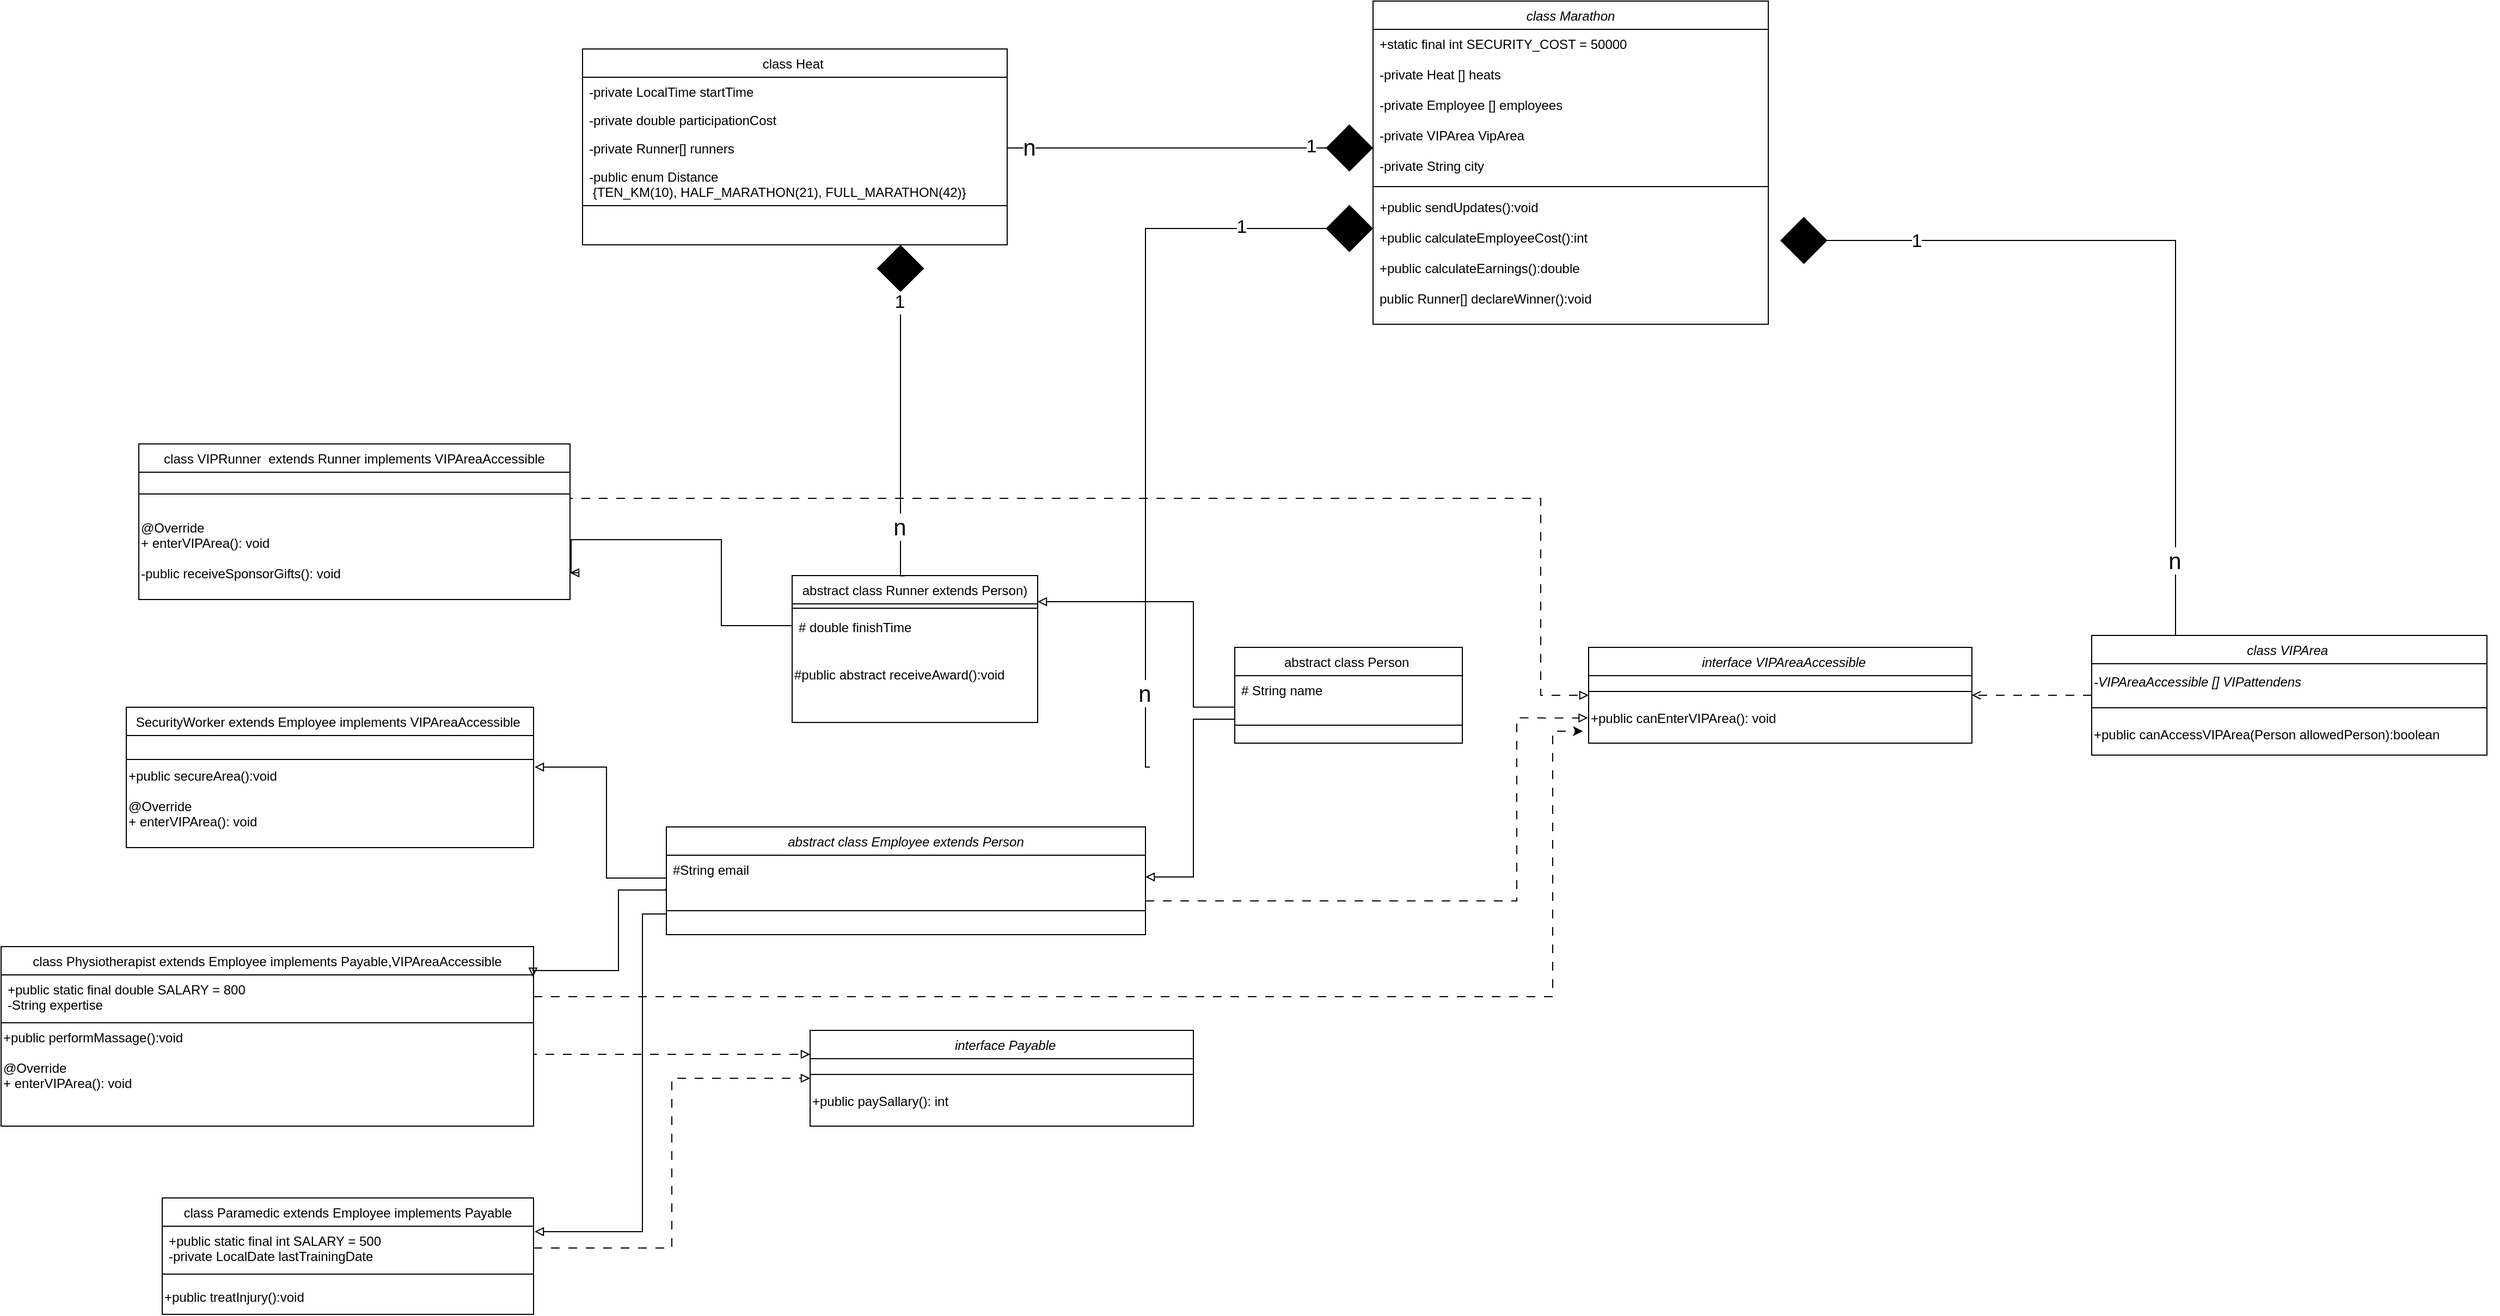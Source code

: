 <mxfile version="24.6.5" type="github">
  <diagram id="C5RBs43oDa-KdzZeNtuy" name="Page-1">
    <mxGraphModel dx="3789" dy="749" grid="1" gridSize="11" guides="1" tooltips="1" connect="1" arrows="1" fold="1" page="1" pageScale="1" pageWidth="980" pageHeight="1390" math="0" shadow="0">
      <root>
        <mxCell id="WIyWlLk6GJQsqaUBKTNV-0" />
        <mxCell id="WIyWlLk6GJQsqaUBKTNV-1" parent="WIyWlLk6GJQsqaUBKTNV-0" />
        <mxCell id="zkfFHV4jXpPFQw0GAbJ--0" value="class Marathon" style="swimlane;fontStyle=2;align=center;verticalAlign=top;childLayout=stackLayout;horizontal=1;startSize=26;horizontalStack=0;resizeParent=1;resizeLast=0;collapsible=1;marginBottom=0;rounded=0;shadow=0;strokeWidth=1;" parent="WIyWlLk6GJQsqaUBKTNV-1" vertex="1">
          <mxGeometry x="-374" y="143" width="363" height="297" as="geometry">
            <mxRectangle x="200" y="100" width="160" height="26" as="alternateBounds" />
          </mxGeometry>
        </mxCell>
        <mxCell id="zkfFHV4jXpPFQw0GAbJ--1" value="+static final int SECURITY_COST = 50000&#xa;&#xa;-private Heat [] heats&#xa;&#xa;-private Employee [] employees&#xa;&#xa;-private VIPArea VipArea&#xa;&#xa;-private String city&#xa; " style="text;align=left;verticalAlign=top;spacingLeft=4;spacingRight=4;overflow=hidden;rotatable=0;points=[[0,0.5],[1,0.5]];portConstraint=eastwest;" parent="zkfFHV4jXpPFQw0GAbJ--0" vertex="1">
          <mxGeometry y="26" width="363" height="139" as="geometry" />
        </mxCell>
        <mxCell id="OAV_MjzGXAkQhn38W6h--3" value="" style="line;html=1;strokeWidth=1;align=left;verticalAlign=middle;spacingTop=-1;spacingLeft=3;spacingRight=3;rotatable=0;labelPosition=right;points=[];portConstraint=eastwest;" vertex="1" parent="zkfFHV4jXpPFQw0GAbJ--0">
          <mxGeometry y="165" width="363" height="11" as="geometry" />
        </mxCell>
        <mxCell id="zkfFHV4jXpPFQw0GAbJ--3" value="+public sendUpdates():void&#xa;&#xa;+public calculateEmployeeCost():int&#xa;&#xa;+public calculateEarnings():double&#xa;&#xa;public Runner[] declareWinner():void&#xa;" style="text;align=left;verticalAlign=top;spacingLeft=4;spacingRight=4;overflow=hidden;rotatable=0;points=[[0,0.5],[1,0.5]];portConstraint=eastwest;rounded=0;shadow=0;html=0;" parent="zkfFHV4jXpPFQw0GAbJ--0" vertex="1">
          <mxGeometry y="176" width="363" height="121" as="geometry" />
        </mxCell>
        <mxCell id="zkfFHV4jXpPFQw0GAbJ--13" value="abstract class Runner extends Person)" style="swimlane;fontStyle=0;align=center;verticalAlign=top;childLayout=stackLayout;horizontal=1;startSize=26;horizontalStack=0;resizeParent=1;resizeLast=0;collapsible=1;marginBottom=0;rounded=0;shadow=0;strokeWidth=1;" parent="WIyWlLk6GJQsqaUBKTNV-1" vertex="1">
          <mxGeometry x="-907.5" y="671" width="225.5" height="135" as="geometry">
            <mxRectangle x="340" y="380" width="170" height="26" as="alternateBounds" />
          </mxGeometry>
        </mxCell>
        <mxCell id="zkfFHV4jXpPFQw0GAbJ--15" value="" style="line;html=1;strokeWidth=1;align=left;verticalAlign=middle;spacingTop=-1;spacingLeft=3;spacingRight=3;rotatable=0;labelPosition=right;points=[];portConstraint=eastwest;" parent="zkfFHV4jXpPFQw0GAbJ--13" vertex="1">
          <mxGeometry y="26" width="225.5" height="8" as="geometry" />
        </mxCell>
        <mxCell id="zkfFHV4jXpPFQw0GAbJ--14" value="# double finishTime" style="text;align=left;verticalAlign=top;spacingLeft=4;spacingRight=4;overflow=hidden;rotatable=0;points=[[0,0.5],[1,0.5]];portConstraint=eastwest;" parent="zkfFHV4jXpPFQw0GAbJ--13" vertex="1">
          <mxGeometry y="34" width="225.5" height="40" as="geometry" />
        </mxCell>
        <mxCell id="OAV_MjzGXAkQhn38W6h--10" value="#public abstract receiveAward():void " style="text;align=left;verticalAlign=middle;resizable=0;points=[];autosize=1;strokeColor=none;fillColor=none;" vertex="1" parent="zkfFHV4jXpPFQw0GAbJ--13">
          <mxGeometry y="74" width="225.5" height="33" as="geometry" />
        </mxCell>
        <mxCell id="zkfFHV4jXpPFQw0GAbJ--17" value="class Heat " style="swimlane;fontStyle=0;align=center;verticalAlign=top;childLayout=stackLayout;horizontal=1;startSize=26;horizontalStack=0;resizeParent=1;resizeLast=0;collapsible=1;marginBottom=0;rounded=0;shadow=0;strokeWidth=1;" parent="WIyWlLk6GJQsqaUBKTNV-1" vertex="1">
          <mxGeometry x="-1100" y="187" width="390" height="180" as="geometry">
            <mxRectangle x="550" y="140" width="160" height="26" as="alternateBounds" />
          </mxGeometry>
        </mxCell>
        <mxCell id="zkfFHV4jXpPFQw0GAbJ--18" value="-private LocalTime startTime" style="text;align=left;verticalAlign=top;spacingLeft=4;spacingRight=4;overflow=hidden;rotatable=0;points=[[0,0.5],[1,0.5]];portConstraint=eastwest;" parent="zkfFHV4jXpPFQw0GAbJ--17" vertex="1">
          <mxGeometry y="26" width="390" height="26" as="geometry" />
        </mxCell>
        <mxCell id="zkfFHV4jXpPFQw0GAbJ--19" value="-private double participationCost&#xa;" style="text;align=left;verticalAlign=top;spacingLeft=4;spacingRight=4;overflow=hidden;rotatable=0;points=[[0,0.5],[1,0.5]];portConstraint=eastwest;rounded=0;shadow=0;html=0;" parent="zkfFHV4jXpPFQw0GAbJ--17" vertex="1">
          <mxGeometry y="52" width="390" height="26" as="geometry" />
        </mxCell>
        <mxCell id="zkfFHV4jXpPFQw0GAbJ--20" value="-private Runner[] runners&#xa;" style="text;align=left;verticalAlign=top;spacingLeft=4;spacingRight=4;overflow=hidden;rotatable=0;points=[[0,0.5],[1,0.5]];portConstraint=eastwest;rounded=0;shadow=0;html=0;" parent="zkfFHV4jXpPFQw0GAbJ--17" vertex="1">
          <mxGeometry y="78" width="390" height="26" as="geometry" />
        </mxCell>
        <mxCell id="zkfFHV4jXpPFQw0GAbJ--21" value="-public enum Distance&#xa; {TEN_KM(10), HALF_MARATHON(21), FULL_MARATHON(42)}&#xa;&#xa;" style="text;align=left;verticalAlign=top;spacingLeft=4;spacingRight=4;overflow=hidden;rotatable=0;points=[[0,0.5],[1,0.5]];portConstraint=eastwest;rounded=0;shadow=0;html=0;" parent="zkfFHV4jXpPFQw0GAbJ--17" vertex="1">
          <mxGeometry y="104" width="390" height="36" as="geometry" />
        </mxCell>
        <mxCell id="OAV_MjzGXAkQhn38W6h--4" value="" style="line;html=1;strokeWidth=1;align=left;verticalAlign=middle;spacingTop=-1;spacingLeft=3;spacingRight=3;rotatable=0;labelPosition=right;points=[];portConstraint=eastwest;" vertex="1" parent="zkfFHV4jXpPFQw0GAbJ--17">
          <mxGeometry y="140" width="390" height="8" as="geometry" />
        </mxCell>
        <mxCell id="OAV_MjzGXAkQhn38W6h--5" value="&lt;span style=&quot;color: rgba(0, 0, 0, 0); font-family: monospace; font-size: 0px; text-align: start;&quot;&gt;%3CmxGraphModel%3E%3Croot%3E%3CmxCell%20id%3D%220%22%2F%3E%3CmxCell%20id%3D%221%22%20parent%3D%220%22%2F%3E%3CmxCell%20id%3D%222%22%20value%3D%22%22%20style%3D%22line%3Bhtml%3D1%3BstrokeWidth%3D1%3Balign%3Dleft%3BverticalAlign%3Dmiddle%3BspacingTop%3D-1%3BspacingLeft%3D3%3BspacingRight%3D3%3Brotatable%3D0%3BlabelPosition%3Dright%3Bpoints%3D%5B%5D%3BportConstraint%3Deastwest%3B%22%20vertex%3D%221%22%20parent%3D%221%22%3E%3CmxGeometry%20x%3D%22200%22%20y%3D%22186%22%20width%3D%22220%22%20height%3D%228%22%20as%3D%22geometry%22%2F%3E%3C%2FmxCell%3E%3C%2Froot%3E%3C%2FmxGraphModel%3E&lt;/span&gt;" style="text;html=1;align=center;verticalAlign=middle;resizable=0;points=[];autosize=1;strokeColor=none;fillColor=none;" vertex="1" parent="WIyWlLk6GJQsqaUBKTNV-1">
          <mxGeometry x="640" y="228" width="20" height="30" as="geometry" />
        </mxCell>
        <mxCell id="OAV_MjzGXAkQhn38W6h--11" value="class VIPRunner  extends Runner implements VIPAreaAccessible&#xa;" style="swimlane;fontStyle=0;align=center;verticalAlign=top;childLayout=stackLayout;horizontal=1;startSize=26;horizontalStack=0;resizeParent=1;resizeLast=0;collapsible=1;marginBottom=0;rounded=0;shadow=0;strokeWidth=1;" vertex="1" parent="WIyWlLk6GJQsqaUBKTNV-1">
          <mxGeometry x="-1507.5" y="550" width="396" height="143" as="geometry">
            <mxRectangle x="130" y="380" width="160" height="26" as="alternateBounds" />
          </mxGeometry>
        </mxCell>
        <mxCell id="OAV_MjzGXAkQhn38W6h--13" value="" style="line;html=1;strokeWidth=1;align=left;verticalAlign=middle;spacingTop=-1;spacingLeft=3;spacingRight=3;rotatable=0;labelPosition=right;points=[];portConstraint=eastwest;" vertex="1" parent="OAV_MjzGXAkQhn38W6h--11">
          <mxGeometry y="26" width="396" height="40" as="geometry" />
        </mxCell>
        <mxCell id="OAV_MjzGXAkQhn38W6h--14" value="@Override&#xa;+ enterVIPArea(): void&#xa;&#xa;-public receiveSponsorGifts(): void&#xa;" style="text;align=left;verticalAlign=middle;resizable=0;points=[];autosize=1;strokeColor=none;fillColor=none;" vertex="1" parent="OAV_MjzGXAkQhn38W6h--11">
          <mxGeometry y="66" width="396" height="77" as="geometry" />
        </mxCell>
        <mxCell id="OAV_MjzGXAkQhn38W6h--38" value="abstract class Employee extends Person" style="swimlane;fontStyle=2;align=center;verticalAlign=top;childLayout=stackLayout;horizontal=1;startSize=26;horizontalStack=0;resizeParent=1;resizeLast=0;collapsible=1;marginBottom=0;rounded=0;shadow=0;strokeWidth=1;" vertex="1" parent="WIyWlLk6GJQsqaUBKTNV-1">
          <mxGeometry x="-1023" y="902" width="440" height="99" as="geometry">
            <mxRectangle x="200" y="100" width="160" height="26" as="alternateBounds" />
          </mxGeometry>
        </mxCell>
        <mxCell id="OAV_MjzGXAkQhn38W6h--39" value="#String email" style="text;align=left;verticalAlign=top;spacingLeft=4;spacingRight=4;overflow=hidden;rotatable=0;points=[[0,0.5],[1,0.5]];portConstraint=eastwest;" vertex="1" parent="OAV_MjzGXAkQhn38W6h--38">
          <mxGeometry y="26" width="440" height="40" as="geometry" />
        </mxCell>
        <mxCell id="OAV_MjzGXAkQhn38W6h--40" value="" style="line;html=1;strokeWidth=1;align=left;verticalAlign=middle;spacingTop=-1;spacingLeft=3;spacingRight=3;rotatable=0;labelPosition=right;points=[];portConstraint=eastwest;" vertex="1" parent="OAV_MjzGXAkQhn38W6h--38">
          <mxGeometry y="66" width="440" height="22" as="geometry" />
        </mxCell>
        <mxCell id="OAV_MjzGXAkQhn38W6h--42" value=" class Paramedic extends Employee implements Payable " style="swimlane;fontStyle=0;align=center;verticalAlign=top;childLayout=stackLayout;horizontal=1;startSize=26;horizontalStack=0;resizeParent=1;resizeLast=0;collapsible=1;marginBottom=0;rounded=0;shadow=0;strokeWidth=1;" vertex="1" parent="WIyWlLk6GJQsqaUBKTNV-1">
          <mxGeometry x="-1486" y="1243" width="341" height="107" as="geometry">
            <mxRectangle x="340" y="380" width="170" height="26" as="alternateBounds" />
          </mxGeometry>
        </mxCell>
        <mxCell id="OAV_MjzGXAkQhn38W6h--43" value="+public static final int SALARY = 500&#xa;-private LocalDate lastTrainingDate&#xa;" style="text;align=left;verticalAlign=top;spacingLeft=4;spacingRight=4;overflow=hidden;rotatable=0;points=[[0,0.5],[1,0.5]];portConstraint=eastwest;" vertex="1" parent="OAV_MjzGXAkQhn38W6h--42">
          <mxGeometry y="26" width="341" height="40" as="geometry" />
        </mxCell>
        <mxCell id="OAV_MjzGXAkQhn38W6h--44" value="" style="line;html=1;strokeWidth=1;align=left;verticalAlign=middle;spacingTop=-1;spacingLeft=3;spacingRight=3;rotatable=0;labelPosition=right;points=[];portConstraint=eastwest;" vertex="1" parent="OAV_MjzGXAkQhn38W6h--42">
          <mxGeometry y="66" width="341" height="8" as="geometry" />
        </mxCell>
        <mxCell id="OAV_MjzGXAkQhn38W6h--45" value="+public treatInjury():void" style="text;align=left;verticalAlign=middle;resizable=0;points=[];autosize=1;strokeColor=none;fillColor=none;" vertex="1" parent="OAV_MjzGXAkQhn38W6h--42">
          <mxGeometry y="74" width="341" height="33" as="geometry" />
        </mxCell>
        <mxCell id="OAV_MjzGXAkQhn38W6h--46" value="class Physiotherapist extends Employee implements Payable,VIPAreaAccessible" style="swimlane;fontStyle=0;align=center;verticalAlign=top;childLayout=stackLayout;horizontal=1;startSize=26;horizontalStack=0;resizeParent=1;resizeLast=0;collapsible=1;marginBottom=0;rounded=0;shadow=0;strokeWidth=1;" vertex="1" parent="WIyWlLk6GJQsqaUBKTNV-1">
          <mxGeometry x="-1634" y="1012" width="489" height="165" as="geometry">
            <mxRectangle x="340" y="380" width="170" height="26" as="alternateBounds" />
          </mxGeometry>
        </mxCell>
        <mxCell id="OAV_MjzGXAkQhn38W6h--95" style="edgeStyle=orthogonalEdgeStyle;rounded=0;orthogonalLoop=1;jettySize=auto;html=1;exitX=1;exitY=0.5;exitDx=0;exitDy=0;dashed=1;dashPattern=8 8;" edge="1" parent="OAV_MjzGXAkQhn38W6h--46" source="OAV_MjzGXAkQhn38W6h--47">
          <mxGeometry relative="1" as="geometry">
            <mxPoint x="1452.714" y="-198" as="targetPoint" />
            <Array as="points">
              <mxPoint x="1425" y="46" />
              <mxPoint x="1425" y="-198" />
            </Array>
          </mxGeometry>
        </mxCell>
        <mxCell id="OAV_MjzGXAkQhn38W6h--47" value="+public static final double SALARY = 800&#xa;-String expertise" style="text;align=left;verticalAlign=top;spacingLeft=4;spacingRight=4;overflow=hidden;rotatable=0;points=[[0,0.5],[1,0.5]];portConstraint=eastwest;" vertex="1" parent="OAV_MjzGXAkQhn38W6h--46">
          <mxGeometry y="26" width="489" height="40" as="geometry" />
        </mxCell>
        <mxCell id="OAV_MjzGXAkQhn38W6h--48" value="" style="line;html=1;strokeWidth=1;align=left;verticalAlign=middle;spacingTop=-1;spacingLeft=3;spacingRight=3;rotatable=0;labelPosition=right;points=[];portConstraint=eastwest;" vertex="1" parent="OAV_MjzGXAkQhn38W6h--46">
          <mxGeometry y="66" width="489" height="8" as="geometry" />
        </mxCell>
        <mxCell id="OAV_MjzGXAkQhn38W6h--49" value="+public performMassage():void&#xa;&#xa;@Override&#xa;+ enterVIPArea(): void&#xa;&#xa;" style="text;align=left;verticalAlign=middle;resizable=0;points=[];autosize=1;strokeColor=none;fillColor=none;" vertex="1" parent="OAV_MjzGXAkQhn38W6h--46">
          <mxGeometry y="74" width="489" height="88" as="geometry" />
        </mxCell>
        <mxCell id="OAV_MjzGXAkQhn38W6h--50" value="SecurityWorker extends Employee implements VIPAreaAccessible " style="swimlane;fontStyle=0;align=center;verticalAlign=top;childLayout=stackLayout;horizontal=1;startSize=26;horizontalStack=0;resizeParent=1;resizeLast=0;collapsible=1;marginBottom=0;rounded=0;shadow=0;strokeWidth=1;" vertex="1" parent="WIyWlLk6GJQsqaUBKTNV-1">
          <mxGeometry x="-1519" y="792" width="374" height="129" as="geometry">
            <mxRectangle x="340" y="380" width="170" height="26" as="alternateBounds" />
          </mxGeometry>
        </mxCell>
        <mxCell id="OAV_MjzGXAkQhn38W6h--51" value="&#xa;" style="text;align=left;verticalAlign=top;spacingLeft=4;spacingRight=4;overflow=hidden;rotatable=0;points=[[0,0.5],[1,0.5]];portConstraint=eastwest;" vertex="1" parent="OAV_MjzGXAkQhn38W6h--50">
          <mxGeometry y="26" width="374" height="18" as="geometry" />
        </mxCell>
        <mxCell id="OAV_MjzGXAkQhn38W6h--52" value="" style="line;html=1;strokeWidth=1;align=left;verticalAlign=middle;spacingTop=-1;spacingLeft=3;spacingRight=3;rotatable=0;labelPosition=right;points=[];portConstraint=eastwest;" vertex="1" parent="OAV_MjzGXAkQhn38W6h--50">
          <mxGeometry y="44" width="374" height="8" as="geometry" />
        </mxCell>
        <mxCell id="OAV_MjzGXAkQhn38W6h--53" value="+public secureArea():void&#xa;&#xa;@Override&#xa;+ enterVIPArea(): void&#xa;" style="text;align=left;verticalAlign=middle;resizable=0;points=[];autosize=1;strokeColor=none;fillColor=none;" vertex="1" parent="OAV_MjzGXAkQhn38W6h--50">
          <mxGeometry y="52" width="374" height="77" as="geometry" />
        </mxCell>
        <mxCell id="OAV_MjzGXAkQhn38W6h--81" style="edgeStyle=orthogonalEdgeStyle;rounded=0;orthogonalLoop=1;jettySize=auto;html=1;exitX=0;exitY=0.5;exitDx=0;exitDy=0;entryX=1;entryY=0.5;entryDx=0;entryDy=0;dashed=1;dashPattern=8 8;endArrow=open;endFill=0;" edge="1" parent="WIyWlLk6GJQsqaUBKTNV-1" source="OAV_MjzGXAkQhn38W6h--54" target="OAV_MjzGXAkQhn38W6h--61">
          <mxGeometry relative="1" as="geometry" />
        </mxCell>
        <mxCell id="OAV_MjzGXAkQhn38W6h--54" value="class VIPArea " style="swimlane;fontStyle=2;align=center;verticalAlign=top;childLayout=stackLayout;horizontal=1;startSize=26;horizontalStack=0;resizeParent=1;resizeLast=0;collapsible=1;marginBottom=0;rounded=0;shadow=0;strokeWidth=1;" vertex="1" parent="WIyWlLk6GJQsqaUBKTNV-1">
          <mxGeometry x="286" y="726" width="363" height="110" as="geometry">
            <mxRectangle x="200" y="100" width="160" height="26" as="alternateBounds" />
          </mxGeometry>
        </mxCell>
        <mxCell id="OAV_MjzGXAkQhn38W6h--86" value="&lt;span style=&quot;font-style: italic;&quot;&gt;-VIPAreaAccessible [] VIPattendens&amp;nbsp;&lt;/span&gt;" style="text;html=1;align=left;verticalAlign=middle;resizable=0;points=[];autosize=1;strokeColor=none;fillColor=none;" vertex="1" parent="OAV_MjzGXAkQhn38W6h--54">
          <mxGeometry y="26" width="363" height="33" as="geometry" />
        </mxCell>
        <mxCell id="OAV_MjzGXAkQhn38W6h--56" value="" style="line;html=1;strokeWidth=1;align=left;verticalAlign=middle;spacingTop=-1;spacingLeft=3;spacingRight=3;rotatable=0;labelPosition=right;points=[];portConstraint=eastwest;" vertex="1" parent="OAV_MjzGXAkQhn38W6h--54">
          <mxGeometry y="59" width="363" height="15" as="geometry" />
        </mxCell>
        <mxCell id="OAV_MjzGXAkQhn38W6h--57" value="+public canAccessVIPArea(Person allowedPerson):boolean " style="text;align=left;verticalAlign=middle;resizable=0;points=[];autosize=1;strokeColor=none;fillColor=none;" vertex="1" parent="OAV_MjzGXAkQhn38W6h--54">
          <mxGeometry y="74" width="363" height="33" as="geometry" />
        </mxCell>
        <mxCell id="OAV_MjzGXAkQhn38W6h--80" style="edgeStyle=orthogonalEdgeStyle;rounded=0;orthogonalLoop=1;jettySize=auto;html=1;dashed=1;dashPattern=8 8;endArrow=block;endFill=0;exitX=1;exitY=0.5;exitDx=0;exitDy=0;" edge="1" parent="WIyWlLk6GJQsqaUBKTNV-1" source="OAV_MjzGXAkQhn38W6h--11" target="OAV_MjzGXAkQhn38W6h--61">
          <mxGeometry relative="1" as="geometry">
            <Array as="points">
              <mxPoint x="-220" y="600" />
              <mxPoint x="-220" y="781" />
            </Array>
          </mxGeometry>
        </mxCell>
        <mxCell id="OAV_MjzGXAkQhn38W6h--61" value="  interface VIPAreaAccessible" style="swimlane;fontStyle=2;align=center;verticalAlign=top;childLayout=stackLayout;horizontal=1;startSize=26;horizontalStack=0;resizeParent=1;resizeLast=0;collapsible=1;marginBottom=0;rounded=0;shadow=0;strokeWidth=1;" vertex="1" parent="WIyWlLk6GJQsqaUBKTNV-1">
          <mxGeometry x="-176" y="737" width="352" height="88" as="geometry">
            <mxRectangle x="200" y="100" width="160" height="26" as="alternateBounds" />
          </mxGeometry>
        </mxCell>
        <mxCell id="OAV_MjzGXAkQhn38W6h--62" value="" style="line;html=1;strokeWidth=1;align=left;verticalAlign=middle;spacingTop=-1;spacingLeft=3;spacingRight=3;rotatable=0;labelPosition=right;points=[];portConstraint=eastwest;" vertex="1" parent="OAV_MjzGXAkQhn38W6h--61">
          <mxGeometry y="26" width="352" height="29" as="geometry" />
        </mxCell>
        <mxCell id="OAV_MjzGXAkQhn38W6h--63" value="+public canEnterVIPArea(): void&#xa;" style="text;align=left;verticalAlign=middle;resizable=0;points=[];autosize=1;strokeColor=none;fillColor=none;" vertex="1" parent="OAV_MjzGXAkQhn38W6h--61">
          <mxGeometry y="55" width="352" height="33" as="geometry" />
        </mxCell>
        <mxCell id="OAV_MjzGXAkQhn38W6h--64" value="abstract class Person " style="swimlane;fontStyle=0;align=center;verticalAlign=top;childLayout=stackLayout;horizontal=1;startSize=26;horizontalStack=0;resizeParent=1;resizeLast=0;collapsible=1;marginBottom=0;rounded=0;shadow=0;strokeWidth=1;" vertex="1" parent="WIyWlLk6GJQsqaUBKTNV-1">
          <mxGeometry x="-501" y="737" width="209" height="88" as="geometry">
            <mxRectangle x="340" y="380" width="170" height="26" as="alternateBounds" />
          </mxGeometry>
        </mxCell>
        <mxCell id="OAV_MjzGXAkQhn38W6h--65" value="# String name" style="text;align=left;verticalAlign=top;spacingLeft=4;spacingRight=4;overflow=hidden;rotatable=0;points=[[0,0.5],[1,0.5]];portConstraint=eastwest;" vertex="1" parent="OAV_MjzGXAkQhn38W6h--64">
          <mxGeometry y="26" width="209" height="40" as="geometry" />
        </mxCell>
        <mxCell id="OAV_MjzGXAkQhn38W6h--66" value="" style="line;html=1;strokeWidth=1;align=left;verticalAlign=middle;spacingTop=-1;spacingLeft=3;spacingRight=3;rotatable=0;labelPosition=right;points=[];portConstraint=eastwest;" vertex="1" parent="OAV_MjzGXAkQhn38W6h--64">
          <mxGeometry y="66" width="209" height="11" as="geometry" />
        </mxCell>
        <mxCell id="OAV_MjzGXAkQhn38W6h--70" style="edgeStyle=orthogonalEdgeStyle;rounded=0;orthogonalLoop=1;jettySize=auto;html=1;exitX=0;exitY=0.5;exitDx=0;exitDy=0;endArrow=block;endFill=0;" edge="1" parent="WIyWlLk6GJQsqaUBKTNV-1" source="OAV_MjzGXAkQhn38W6h--39">
          <mxGeometry relative="1" as="geometry">
            <mxPoint x="-1144" y="847" as="targetPoint" />
            <mxPoint x="-1013" y="949" as="sourcePoint" />
            <Array as="points">
              <mxPoint x="-1023" y="949" />
              <mxPoint x="-1078" y="949" />
              <mxPoint x="-1078" y="847" />
            </Array>
          </mxGeometry>
        </mxCell>
        <mxCell id="OAV_MjzGXAkQhn38W6h--72" style="edgeStyle=orthogonalEdgeStyle;rounded=0;orthogonalLoop=1;jettySize=auto;html=1;exitX=0;exitY=0.5;exitDx=0;exitDy=0;endArrow=block;endFill=0;entryX=0.999;entryY=0.169;entryDx=0;entryDy=0;entryPerimeter=0;" edge="1" parent="WIyWlLk6GJQsqaUBKTNV-1" target="OAV_MjzGXAkQhn38W6h--46">
          <mxGeometry relative="1" as="geometry">
            <mxPoint x="-1133" y="1034" as="targetPoint" />
            <mxPoint x="-1024" y="959" as="sourcePoint" />
            <Array as="points">
              <mxPoint x="-1024" y="960" />
              <mxPoint x="-1067" y="960" />
              <mxPoint x="-1067" y="1034" />
            </Array>
          </mxGeometry>
        </mxCell>
        <mxCell id="OAV_MjzGXAkQhn38W6h--74" style="edgeStyle=orthogonalEdgeStyle;rounded=0;orthogonalLoop=1;jettySize=auto;html=1;exitX=0;exitY=0.75;exitDx=0;exitDy=0;endArrow=block;endFill=0;entryX=0.999;entryY=0.169;entryDx=0;entryDy=0;entryPerimeter=0;" edge="1" parent="WIyWlLk6GJQsqaUBKTNV-1" source="OAV_MjzGXAkQhn38W6h--38">
          <mxGeometry relative="1" as="geometry">
            <mxPoint x="-1144" y="1274" as="targetPoint" />
            <mxPoint x="-1029" y="1199" as="sourcePoint" />
            <Array as="points">
              <mxPoint x="-1045" y="982" />
              <mxPoint x="-1045" y="1274" />
            </Array>
          </mxGeometry>
        </mxCell>
        <mxCell id="OAV_MjzGXAkQhn38W6h--75" style="edgeStyle=orthogonalEdgeStyle;rounded=0;orthogonalLoop=1;jettySize=auto;html=1;exitX=0;exitY=0.5;exitDx=0;exitDy=0;endArrow=block;endFill=0;" edge="1" parent="WIyWlLk6GJQsqaUBKTNV-1">
          <mxGeometry relative="1" as="geometry">
            <mxPoint x="-682" y="695" as="targetPoint" />
            <mxPoint x="-501" y="791.92" as="sourcePoint" />
            <Array as="points">
              <mxPoint x="-539" y="792" />
              <mxPoint x="-539" y="695" />
            </Array>
          </mxGeometry>
        </mxCell>
        <mxCell id="OAV_MjzGXAkQhn38W6h--76" style="edgeStyle=orthogonalEdgeStyle;rounded=0;orthogonalLoop=1;jettySize=auto;html=1;endArrow=block;endFill=0;entryX=1;entryY=0.5;entryDx=0;entryDy=0;" edge="1" parent="WIyWlLk6GJQsqaUBKTNV-1" target="OAV_MjzGXAkQhn38W6h--39">
          <mxGeometry relative="1" as="geometry">
            <mxPoint x="-561" y="946" as="targetPoint" />
            <mxPoint x="-501" y="803" as="sourcePoint" />
            <Array as="points">
              <mxPoint x="-539" y="803" />
              <mxPoint x="-539" y="948" />
            </Array>
          </mxGeometry>
        </mxCell>
        <mxCell id="OAV_MjzGXAkQhn38W6h--78" style="edgeStyle=orthogonalEdgeStyle;rounded=0;orthogonalLoop=1;jettySize=auto;html=1;endArrow=block;endFill=0;entryX=-0.002;entryY=0.298;entryDx=0;entryDy=0;exitX=-0.002;exitY=0.298;exitDx=0;exitDy=0;exitPerimeter=0;dashed=1;dashPattern=8 8;entryPerimeter=0;" edge="1" parent="WIyWlLk6GJQsqaUBKTNV-1" target="OAV_MjzGXAkQhn38W6h--63">
          <mxGeometry relative="1" as="geometry">
            <mxPoint x="-501" y="825" as="targetPoint" />
            <mxPoint x="-583" y="970" as="sourcePoint" />
            <Array as="points">
              <mxPoint x="-242" y="970" />
              <mxPoint x="-242" y="802" />
            </Array>
          </mxGeometry>
        </mxCell>
        <mxCell id="OAV_MjzGXAkQhn38W6h--69" style="edgeStyle=orthogonalEdgeStyle;rounded=0;orthogonalLoop=1;jettySize=auto;html=1;exitX=0;exitY=0.5;exitDx=0;exitDy=0;endArrow=block;endFill=0;entryX=1;entryY=0.682;entryDx=0;entryDy=0;entryPerimeter=0;" edge="1" parent="WIyWlLk6GJQsqaUBKTNV-1" source="zkfFHV4jXpPFQw0GAbJ--14" target="OAV_MjzGXAkQhn38W6h--14">
          <mxGeometry relative="1" as="geometry">
            <mxPoint x="-1111" y="627" as="targetPoint" />
            <Array as="points">
              <mxPoint x="-972.5" y="717" />
              <mxPoint x="-972.5" y="638" />
              <mxPoint x="-1110.5" y="638" />
            </Array>
          </mxGeometry>
        </mxCell>
        <mxCell id="OAV_MjzGXAkQhn38W6h--89" value="  interface Payable" style="swimlane;fontStyle=2;align=center;verticalAlign=top;childLayout=stackLayout;horizontal=1;startSize=26;horizontalStack=0;resizeParent=1;resizeLast=0;collapsible=1;marginBottom=0;rounded=0;shadow=0;strokeWidth=1;" vertex="1" parent="WIyWlLk6GJQsqaUBKTNV-1">
          <mxGeometry x="-891" y="1089" width="352" height="88" as="geometry">
            <mxRectangle x="200" y="100" width="160" height="26" as="alternateBounds" />
          </mxGeometry>
        </mxCell>
        <mxCell id="OAV_MjzGXAkQhn38W6h--90" value="" style="line;html=1;strokeWidth=1;align=left;verticalAlign=middle;spacingTop=-1;spacingLeft=3;spacingRight=3;rotatable=0;labelPosition=right;points=[];portConstraint=eastwest;" vertex="1" parent="OAV_MjzGXAkQhn38W6h--89">
          <mxGeometry y="26" width="352" height="29" as="geometry" />
        </mxCell>
        <mxCell id="OAV_MjzGXAkQhn38W6h--91" value="+public paySallary(): int&#xa;" style="text;align=left;verticalAlign=middle;resizable=0;points=[];autosize=1;strokeColor=none;fillColor=none;" vertex="1" parent="OAV_MjzGXAkQhn38W6h--89">
          <mxGeometry y="55" width="352" height="33" as="geometry" />
        </mxCell>
        <mxCell id="OAV_MjzGXAkQhn38W6h--92" style="edgeStyle=orthogonalEdgeStyle;rounded=0;orthogonalLoop=1;jettySize=auto;html=1;exitX=1;exitY=0.5;exitDx=0;exitDy=0;entryX=0;entryY=0.5;entryDx=0;entryDy=0;dashed=1;dashPattern=8 8;endArrow=block;endFill=0;" edge="1" parent="WIyWlLk6GJQsqaUBKTNV-1" source="OAV_MjzGXAkQhn38W6h--43" target="OAV_MjzGXAkQhn38W6h--89">
          <mxGeometry relative="1" as="geometry" />
        </mxCell>
        <mxCell id="OAV_MjzGXAkQhn38W6h--94" style="edgeStyle=orthogonalEdgeStyle;rounded=0;orthogonalLoop=1;jettySize=auto;html=1;exitX=1;exitY=0.5;exitDx=0;exitDy=0;entryX=0;entryY=0.25;entryDx=0;entryDy=0;dashed=1;dashPattern=8 8;endArrow=block;endFill=0;" edge="1" parent="WIyWlLk6GJQsqaUBKTNV-1" source="OAV_MjzGXAkQhn38W6h--47" target="OAV_MjzGXAkQhn38W6h--89">
          <mxGeometry relative="1" as="geometry">
            <Array as="points">
              <mxPoint x="-1145" y="1111" />
            </Array>
          </mxGeometry>
        </mxCell>
        <mxCell id="OAV_MjzGXAkQhn38W6h--97" style="edgeStyle=orthogonalEdgeStyle;rounded=0;orthogonalLoop=1;jettySize=auto;html=1;endArrow=diamond;endFill=1;endSize=41;exitX=1;exitY=0.5;exitDx=0;exitDy=0;" edge="1" parent="WIyWlLk6GJQsqaUBKTNV-1" source="zkfFHV4jXpPFQw0GAbJ--20" target="zkfFHV4jXpPFQw0GAbJ--1">
          <mxGeometry relative="1" as="geometry">
            <Array as="points">
              <mxPoint x="-451" y="278" />
              <mxPoint x="-451" y="278" />
            </Array>
          </mxGeometry>
        </mxCell>
        <mxCell id="OAV_MjzGXAkQhn38W6h--100" value="n" style="edgeLabel;html=1;align=center;verticalAlign=middle;resizable=0;points=[];fontSize=21;" vertex="1" connectable="0" parent="OAV_MjzGXAkQhn38W6h--97">
          <mxGeometry x="-0.883" y="1" relative="1" as="geometry">
            <mxPoint as="offset" />
          </mxGeometry>
        </mxCell>
        <mxCell id="OAV_MjzGXAkQhn38W6h--101" value="1" style="edgeLabel;html=1;align=center;verticalAlign=middle;resizable=0;points=[];fontSize=17;" vertex="1" connectable="0" parent="OAV_MjzGXAkQhn38W6h--97">
          <mxGeometry x="0.657" y="1" relative="1" as="geometry">
            <mxPoint as="offset" />
          </mxGeometry>
        </mxCell>
        <mxCell id="OAV_MjzGXAkQhn38W6h--102" style="edgeStyle=orthogonalEdgeStyle;rounded=0;orthogonalLoop=1;jettySize=auto;html=1;endArrow=diamond;endFill=1;endSize=41;entryX=0.75;entryY=1;entryDx=0;entryDy=0;exitX=0.458;exitY=0.002;exitDx=0;exitDy=0;exitPerimeter=0;labelBackgroundColor=#FFFFFF;fontColor=#FFFFFF;" edge="1" parent="WIyWlLk6GJQsqaUBKTNV-1" source="zkfFHV4jXpPFQw0GAbJ--13">
          <mxGeometry relative="1" as="geometry">
            <mxPoint x="-797.99" y="715" as="sourcePoint" />
            <mxPoint x="-807.99" y="367" as="targetPoint" />
            <Array as="points">
              <mxPoint x="-808" y="671" />
            </Array>
          </mxGeometry>
        </mxCell>
        <mxCell id="OAV_MjzGXAkQhn38W6h--103" value="n" style="edgeLabel;html=1;align=center;verticalAlign=middle;resizable=0;points=[];fontSize=21;" vertex="1" connectable="0" parent="OAV_MjzGXAkQhn38W6h--102">
          <mxGeometry x="-0.883" y="1" relative="1" as="geometry">
            <mxPoint y="-31" as="offset" />
          </mxGeometry>
        </mxCell>
        <mxCell id="OAV_MjzGXAkQhn38W6h--104" value="1" style="edgeLabel;html=1;align=center;verticalAlign=middle;resizable=0;points=[];fontSize=17;" vertex="1" connectable="0" parent="OAV_MjzGXAkQhn38W6h--102">
          <mxGeometry x="0.657" y="1" relative="1" as="geometry">
            <mxPoint as="offset" />
          </mxGeometry>
        </mxCell>
        <mxCell id="OAV_MjzGXAkQhn38W6h--105" style="edgeStyle=orthogonalEdgeStyle;rounded=0;orthogonalLoop=1;jettySize=auto;html=1;endArrow=diamond;endFill=1;endSize=41;exitX=0.458;exitY=0.002;exitDx=0;exitDy=0;exitPerimeter=0;" edge="1" parent="WIyWlLk6GJQsqaUBKTNV-1">
          <mxGeometry relative="1" as="geometry">
            <mxPoint x="-579" y="847" as="sourcePoint" />
            <mxPoint x="-374" y="352" as="targetPoint" />
            <Array as="points">
              <mxPoint x="-583" y="847" />
            </Array>
          </mxGeometry>
        </mxCell>
        <mxCell id="OAV_MjzGXAkQhn38W6h--106" value="n" style="edgeLabel;html=1;align=center;verticalAlign=middle;resizable=0;points=[];fontSize=21;" vertex="1" connectable="0" parent="OAV_MjzGXAkQhn38W6h--105">
          <mxGeometry x="-0.883" y="1" relative="1" as="geometry">
            <mxPoint y="-31" as="offset" />
          </mxGeometry>
        </mxCell>
        <mxCell id="OAV_MjzGXAkQhn38W6h--107" value="1" style="edgeLabel;html=1;align=center;verticalAlign=middle;resizable=0;points=[];fontSize=17;" vertex="1" connectable="0" parent="OAV_MjzGXAkQhn38W6h--105">
          <mxGeometry x="0.657" y="1" relative="1" as="geometry">
            <mxPoint as="offset" />
          </mxGeometry>
        </mxCell>
        <mxCell id="OAV_MjzGXAkQhn38W6h--109" style="edgeStyle=orthogonalEdgeStyle;rounded=0;orthogonalLoop=1;jettySize=auto;html=1;endArrow=diamond;endFill=1;endSize=41;entryX=1.03;entryY=0.364;entryDx=0;entryDy=0;exitX=0.458;exitY=0.002;exitDx=0;exitDy=0;exitPerimeter=0;labelBackgroundColor=#FFFFFF;fontColor=#FFFFFF;entryPerimeter=0;" edge="1" parent="WIyWlLk6GJQsqaUBKTNV-1" target="zkfFHV4jXpPFQw0GAbJ--3">
          <mxGeometry relative="1" as="geometry">
            <mxPoint x="366.99" y="726" as="sourcePoint" />
            <mxPoint x="363.0" y="422" as="targetPoint" />
            <Array as="points">
              <mxPoint x="363" y="726" />
              <mxPoint x="363" y="363" />
            </Array>
          </mxGeometry>
        </mxCell>
        <mxCell id="OAV_MjzGXAkQhn38W6h--110" value="n" style="edgeLabel;html=1;align=center;verticalAlign=middle;resizable=0;points=[];fontSize=21;" vertex="1" connectable="0" parent="OAV_MjzGXAkQhn38W6h--109">
          <mxGeometry x="-0.883" y="1" relative="1" as="geometry">
            <mxPoint y="-31" as="offset" />
          </mxGeometry>
        </mxCell>
        <mxCell id="OAV_MjzGXAkQhn38W6h--111" value="1" style="edgeLabel;html=1;align=center;verticalAlign=middle;resizable=0;points=[];fontSize=17;" vertex="1" connectable="0" parent="OAV_MjzGXAkQhn38W6h--109">
          <mxGeometry x="0.657" y="1" relative="1" as="geometry">
            <mxPoint as="offset" />
          </mxGeometry>
        </mxCell>
      </root>
    </mxGraphModel>
  </diagram>
</mxfile>

